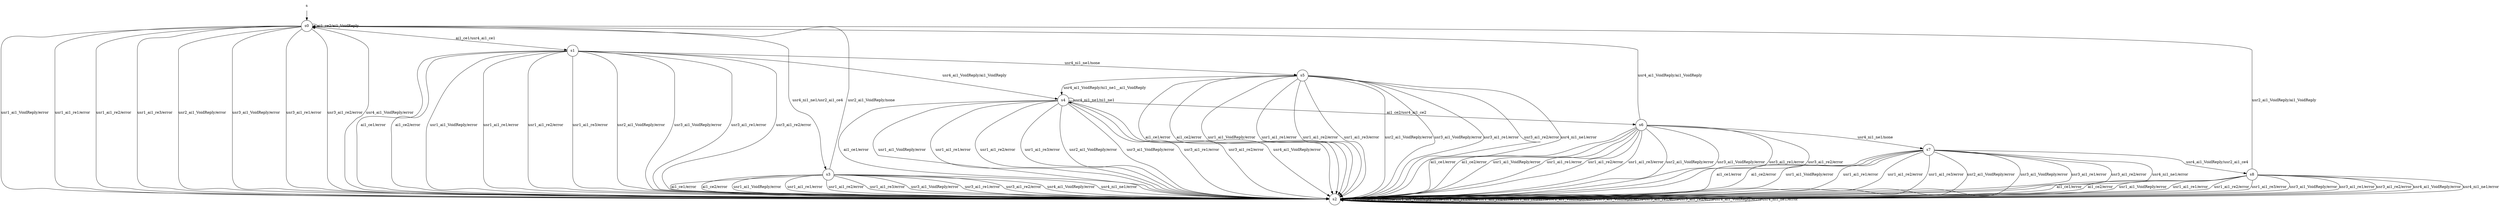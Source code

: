 digraph g {

    __start0 [label=s shape="none"]

    s0 [shape="circle" label=s0];
    s1 [shape="circle" label=s1];
    s2 [shape="circle" label=s2];
    s3 [shape="circle" label=s3];
    s4 [shape="circle" label=s4];
    s5 [shape="circle" label=s5];
    s6 [shape="circle" label=s6];
    s7 [shape="circle" label=s7];
    s8 [shape="circle" label=s8];
    s0 -> s1 [label="ai1_ce1/usr4_ai1_ce1"];
    s0 -> s0 [label="ai1_ce2/ai1_VoidReply"];
    s0 -> s2 [label="usr1_ai1_VoidReply/error"];
    s0 -> s2 [label="usr1_ai1_re1/error"];
    s0 -> s2 [label="usr1_ai1_re2/error"];
    s0 -> s2 [label="usr1_ai1_re3/error"];
    s0 -> s2 [label="usr2_ai1_VoidReply/error"];
    s0 -> s2 [label="usr3_ai1_VoidReply/error"];
    s0 -> s2 [label="usr3_ai1_re1/error"];
    s0 -> s2 [label="usr3_ai1_re2/error"];
    s0 -> s2 [label="usr4_ai1_VoidReply/error"];
    s0 -> s3 [label="usr4_ni1_ne1/usr2_ai1_ce4"];
    s1 -> s2 [label="ai1_ce1/error"];
    s1 -> s2 [label="ai1_ce2/error"];
    s1 -> s2 [label="usr1_ai1_VoidReply/error"];
    s1 -> s2 [label="usr1_ai1_re1/error"];
    s1 -> s2 [label="usr1_ai1_re2/error"];
    s1 -> s2 [label="usr1_ai1_re3/error"];
    s1 -> s2 [label="usr2_ai1_VoidReply/error"];
    s1 -> s2 [label="usr3_ai1_VoidReply/error"];
    s1 -> s2 [label="usr3_ai1_re1/error"];
    s1 -> s2 [label="usr3_ai1_re2/error"];
    s1 -> s4 [label="usr4_ai1_VoidReply/ai1_VoidReply"];
    s1 -> s5 [label="usr4_ni1_ne1/none"];
    s2 -> s2 [label="ai1_ce1/error"];
    s2 -> s2 [label="ai1_ce2/error"];
    s2 -> s2 [label="usr1_ai1_VoidReply/error"];
    s2 -> s2 [label="usr1_ai1_re1/error"];
    s2 -> s2 [label="usr1_ai1_re2/error"];
    s2 -> s2 [label="usr1_ai1_re3/error"];
    s2 -> s2 [label="usr2_ai1_VoidReply/error"];
    s2 -> s2 [label="usr3_ai1_VoidReply/error"];
    s2 -> s2 [label="usr3_ai1_re1/error"];
    s2 -> s2 [label="usr3_ai1_re2/error"];
    s2 -> s2 [label="usr4_ai1_VoidReply/error"];
    s2 -> s2 [label="usr4_ni1_ne1/error"];
    s3 -> s2 [label="ai1_ce1/error"];
    s3 -> s2 [label="ai1_ce2/error"];
    s3 -> s2 [label="usr1_ai1_VoidReply/error"];
    s3 -> s2 [label="usr1_ai1_re1/error"];
    s3 -> s2 [label="usr1_ai1_re2/error"];
    s3 -> s2 [label="usr1_ai1_re3/error"];
    s3 -> s0 [label="usr2_ai1_VoidReply/none"];
    s3 -> s2 [label="usr3_ai1_VoidReply/error"];
    s3 -> s2 [label="usr3_ai1_re1/error"];
    s3 -> s2 [label="usr3_ai1_re2/error"];
    s3 -> s2 [label="usr4_ai1_VoidReply/error"];
    s3 -> s2 [label="usr4_ni1_ne1/error"];
    s4 -> s2 [label="ai1_ce1/error"];
    s4 -> s6 [label="ai1_ce2/usr4_ai1_ce2"];
    s4 -> s2 [label="usr1_ai1_VoidReply/error"];
    s4 -> s2 [label="usr1_ai1_re1/error"];
    s4 -> s2 [label="usr1_ai1_re2/error"];
    s4 -> s2 [label="usr1_ai1_re3/error"];
    s4 -> s2 [label="usr2_ai1_VoidReply/error"];
    s4 -> s2 [label="usr3_ai1_VoidReply/error"];
    s4 -> s2 [label="usr3_ai1_re1/error"];
    s4 -> s2 [label="usr3_ai1_re2/error"];
    s4 -> s2 [label="usr4_ai1_VoidReply/error"];
    s4 -> s4 [label="usr4_ni1_ne1/ni1_ne1"];
    s5 -> s2 [label="ai1_ce1/error"];
    s5 -> s2 [label="ai1_ce2/error"];
    s5 -> s2 [label="usr1_ai1_VoidReply/error"];
    s5 -> s2 [label="usr1_ai1_re1/error"];
    s5 -> s2 [label="usr1_ai1_re2/error"];
    s5 -> s2 [label="usr1_ai1_re3/error"];
    s5 -> s2 [label="usr2_ai1_VoidReply/error"];
    s5 -> s2 [label="usr3_ai1_VoidReply/error"];
    s5 -> s2 [label="usr3_ai1_re1/error"];
    s5 -> s2 [label="usr3_ai1_re2/error"];
    s5 -> s4 [label="usr4_ai1_VoidReply/ni1_ne1__ai1_VoidReply"];
    s5 -> s2 [label="usr4_ni1_ne1/error"];
    s6 -> s2 [label="ai1_ce1/error"];
    s6 -> s2 [label="ai1_ce2/error"];
    s6 -> s2 [label="usr1_ai1_VoidReply/error"];
    s6 -> s2 [label="usr1_ai1_re1/error"];
    s6 -> s2 [label="usr1_ai1_re2/error"];
    s6 -> s2 [label="usr1_ai1_re3/error"];
    s6 -> s2 [label="usr2_ai1_VoidReply/error"];
    s6 -> s2 [label="usr3_ai1_VoidReply/error"];
    s6 -> s2 [label="usr3_ai1_re1/error"];
    s6 -> s2 [label="usr3_ai1_re2/error"];
    s6 -> s0 [label="usr4_ai1_VoidReply/ai1_VoidReply"];
    s6 -> s7 [label="usr4_ni1_ne1/none"];
    s7 -> s2 [label="ai1_ce1/error"];
    s7 -> s2 [label="ai1_ce2/error"];
    s7 -> s2 [label="usr1_ai1_VoidReply/error"];
    s7 -> s2 [label="usr1_ai1_re1/error"];
    s7 -> s2 [label="usr1_ai1_re2/error"];
    s7 -> s2 [label="usr1_ai1_re3/error"];
    s7 -> s2 [label="usr2_ai1_VoidReply/error"];
    s7 -> s2 [label="usr3_ai1_VoidReply/error"];
    s7 -> s2 [label="usr3_ai1_re1/error"];
    s7 -> s2 [label="usr3_ai1_re2/error"];
    s7 -> s8 [label="usr4_ai1_VoidReply/usr2_ai1_ce4"];
    s7 -> s2 [label="usr4_ni1_ne1/error"];
    s8 -> s2 [label="ai1_ce1/error"];
    s8 -> s2 [label="ai1_ce2/error"];
    s8 -> s2 [label="usr1_ai1_VoidReply/error"];
    s8 -> s2 [label="usr1_ai1_re1/error"];
    s8 -> s2 [label="usr1_ai1_re2/error"];
    s8 -> s2 [label="usr1_ai1_re3/error"];
    s8 -> s0 [label="usr2_ai1_VoidReply/ai1_VoidReply"];
    s8 -> s2 [label="usr3_ai1_VoidReply/error"];
    s8 -> s2 [label="usr3_ai1_re1/error"];
    s8 -> s2 [label="usr3_ai1_re2/error"];
    s8 -> s2 [label="usr4_ai1_VoidReply/error"];
    s8 -> s2 [label="usr4_ni1_ne1/error"];

    __start0 -> s0;
}
